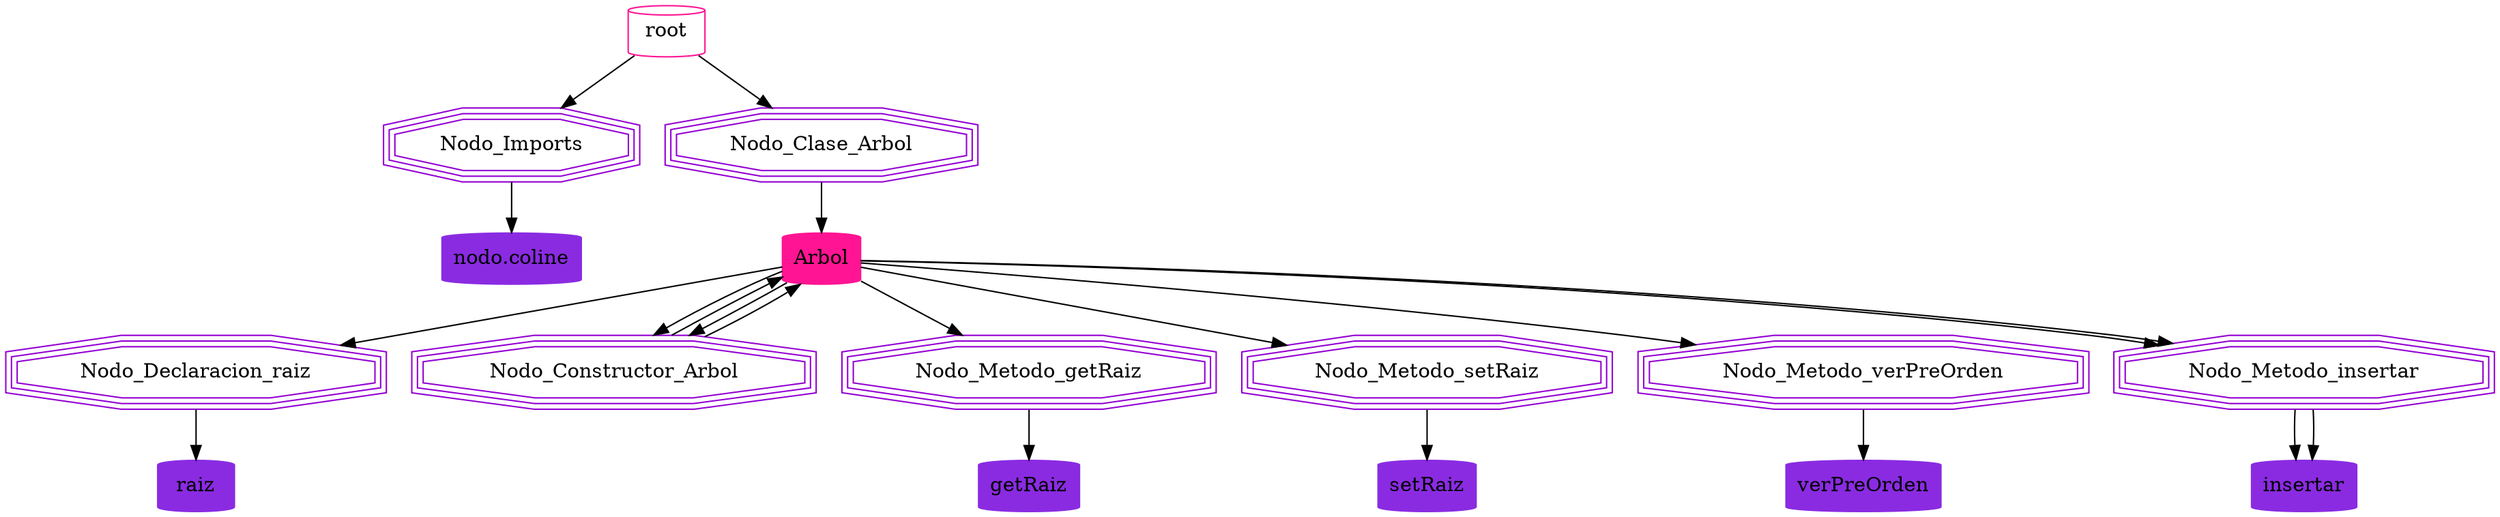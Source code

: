 digraph{
root->Nodo_Imports->"nodo.coline";
root [shape = cylinder, color = deeppink];
"nodo.coline" [shape = cylinder, color = blueviolet, style = filled];
Nodo_Imports [shape = tripleoctagon, color = darkviolet];
root->Nodo_Clase_Arbol->Arbol;
root [shape = cylinder, color = deeppink];
Arbol [shape = cylinder, color = blueviolet, style = filled];
Nodo_Clase_Arbol [shape = tripleoctagon, color = darkviolet];
Arbol->Nodo_Declaracion_raiz->raiz;
Arbol [shape = cylinder, color = deeppink];
raiz [shape = cylinder, color = blueviolet, style = filled];
Nodo_Declaracion_raiz [shape = tripleoctagon, color = darkviolet];
Arbol->Nodo_Constructor_Arbol->Arbol;
Arbol [shape = cylinder, color = deeppink];
Arbol [shape = cylinder, color = blueviolet, style = filled];
Nodo_Constructor_Arbol [shape = tripleoctagon, color = darkviolet];
Arbol->Nodo_Constructor_Arbol->Arbol;
Arbol [shape = cylinder, color = deeppink];
Arbol [shape = cylinder, color = blueviolet, style = filled];
Nodo_Constructor_Arbol [shape = tripleoctagon, color = darkviolet];
Arbol->Nodo_Metodo_getRaiz->getRaiz;
Arbol [shape = cylinder, color = deeppink];
getRaiz [shape = cylinder, color = blueviolet, style = filled];
Nodo_Metodo_getRaiz [shape = tripleoctagon, color = darkviolet];
Arbol->Nodo_Metodo_setRaiz->setRaiz;
Arbol [shape = cylinder, color = deeppink];
setRaiz [shape = cylinder, color = blueviolet, style = filled];
Nodo_Metodo_setRaiz [shape = tripleoctagon, color = darkviolet];
Arbol->Nodo_Metodo_verPreOrden->verPreOrden;
Arbol [shape = cylinder, color = deeppink];
verPreOrden [shape = cylinder, color = blueviolet, style = filled];
Nodo_Metodo_verPreOrden [shape = tripleoctagon, color = darkviolet];
Arbol->Nodo_Metodo_insertar->insertar;
Arbol [shape = cylinder, color = deeppink];
insertar [shape = cylinder, color = blueviolet, style = filled];
Nodo_Metodo_insertar [shape = tripleoctagon, color = darkviolet];
Arbol->Nodo_Metodo_insertar->insertar;
Arbol [shape = cylinder, color = deeppink];
insertar [shape = cylinder, color = blueviolet, style = filled];
Nodo_Metodo_insertar [shape = tripleoctagon, color = darkviolet];
}